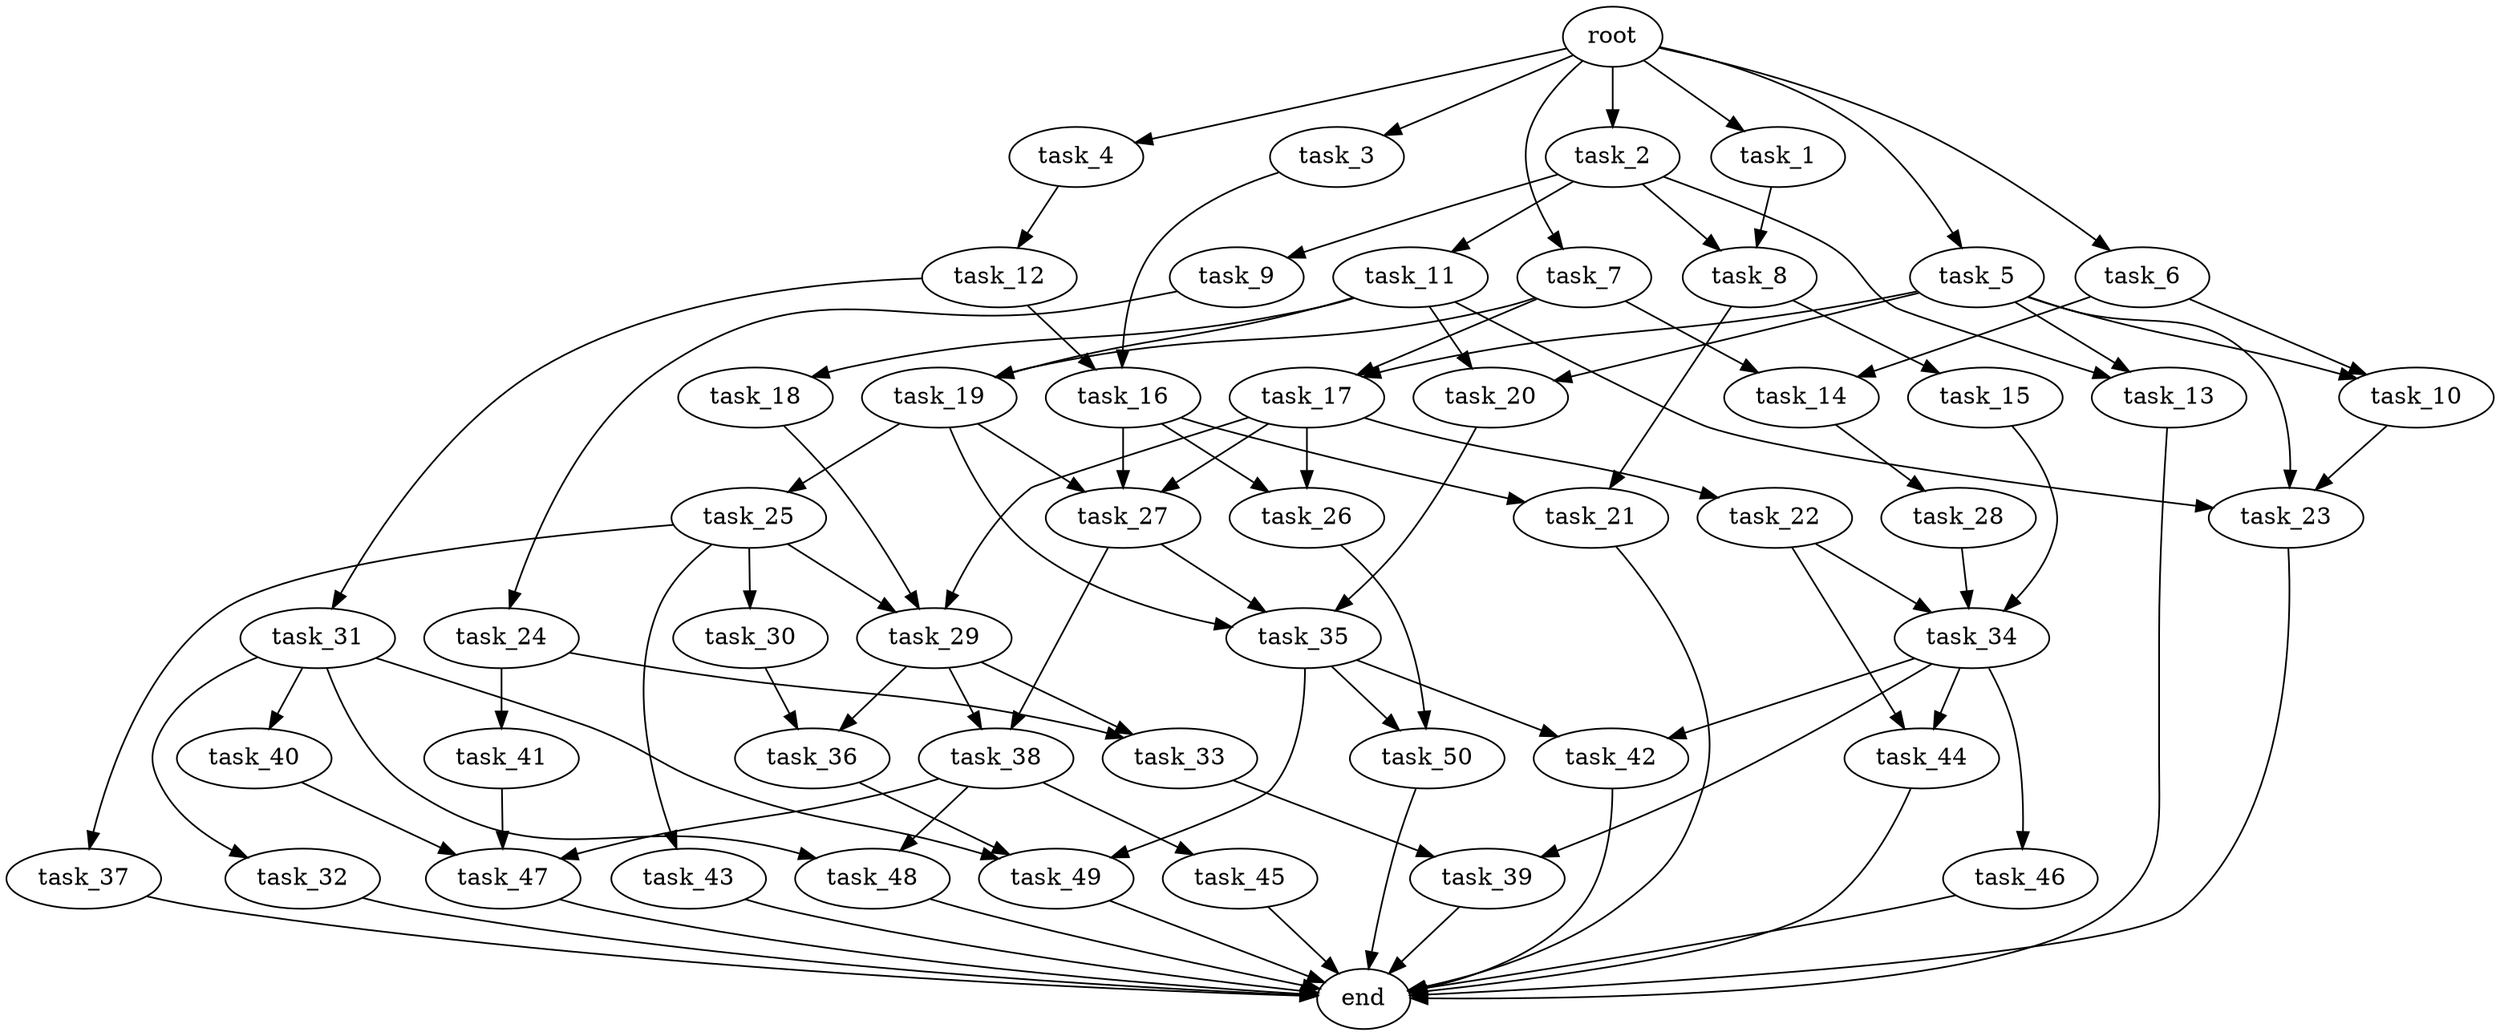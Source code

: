 digraph G {
  root [size="0.000000e+00"];
  task_1 [size="2.834902e+09"];
  task_2 [size="8.277633e+08"];
  task_3 [size="1.263463e+09"];
  task_4 [size="2.820756e+09"];
  task_5 [size="7.998699e+09"];
  task_6 [size="1.796973e+09"];
  task_7 [size="4.250426e+09"];
  task_8 [size="3.514549e+09"];
  task_9 [size="8.559082e+09"];
  task_10 [size="1.756163e+09"];
  task_11 [size="2.013262e+09"];
  task_12 [size="8.653927e+08"];
  task_13 [size="4.138808e+09"];
  task_14 [size="3.558673e+09"];
  task_15 [size="5.102415e+09"];
  task_16 [size="4.185781e+09"];
  task_17 [size="1.456312e+09"];
  task_18 [size="4.537438e+09"];
  task_19 [size="3.318237e+09"];
  task_20 [size="1.498762e+09"];
  task_21 [size="4.569571e+09"];
  task_22 [size="1.389320e+09"];
  task_23 [size="5.423353e+08"];
  task_24 [size="2.420301e+09"];
  task_25 [size="6.290938e+09"];
  task_26 [size="4.731220e+09"];
  task_27 [size="5.753732e+08"];
  task_28 [size="4.547491e+09"];
  task_29 [size="3.141541e+09"];
  task_30 [size="7.815527e+07"];
  task_31 [size="8.892704e+09"];
  task_32 [size="3.563111e+09"];
  task_33 [size="7.483515e+09"];
  task_34 [size="8.419951e+09"];
  task_35 [size="6.852162e+09"];
  task_36 [size="4.366797e+09"];
  task_37 [size="4.874795e+09"];
  task_38 [size="4.263233e+09"];
  task_39 [size="2.840097e+07"];
  task_40 [size="4.624141e+09"];
  task_41 [size="7.610773e+08"];
  task_42 [size="7.109090e+08"];
  task_43 [size="1.779129e+09"];
  task_44 [size="6.978545e+09"];
  task_45 [size="9.140044e+08"];
  task_46 [size="3.831332e+09"];
  task_47 [size="8.695135e+09"];
  task_48 [size="5.988684e+09"];
  task_49 [size="8.102119e+09"];
  task_50 [size="9.718416e+09"];
  end [size="0.000000e+00"];

  root -> task_1 [size="1.000000e-12"];
  root -> task_2 [size="1.000000e-12"];
  root -> task_3 [size="1.000000e-12"];
  root -> task_4 [size="1.000000e-12"];
  root -> task_5 [size="1.000000e-12"];
  root -> task_6 [size="1.000000e-12"];
  root -> task_7 [size="1.000000e-12"];
  task_1 -> task_8 [size="1.757274e+08"];
  task_2 -> task_8 [size="1.757274e+08"];
  task_2 -> task_9 [size="8.559082e+08"];
  task_2 -> task_11 [size="2.013262e+08"];
  task_2 -> task_13 [size="2.069404e+08"];
  task_3 -> task_16 [size="2.092890e+08"];
  task_4 -> task_12 [size="8.653927e+07"];
  task_5 -> task_10 [size="8.780813e+07"];
  task_5 -> task_13 [size="2.069404e+08"];
  task_5 -> task_17 [size="7.281561e+07"];
  task_5 -> task_20 [size="7.493808e+07"];
  task_5 -> task_23 [size="1.807784e+07"];
  task_6 -> task_10 [size="8.780813e+07"];
  task_6 -> task_14 [size="1.779336e+08"];
  task_7 -> task_14 [size="1.779336e+08"];
  task_7 -> task_17 [size="7.281561e+07"];
  task_7 -> task_19 [size="1.659118e+08"];
  task_8 -> task_15 [size="5.102415e+08"];
  task_8 -> task_21 [size="2.284786e+08"];
  task_9 -> task_24 [size="2.420301e+08"];
  task_10 -> task_23 [size="1.807784e+07"];
  task_11 -> task_18 [size="4.537438e+08"];
  task_11 -> task_19 [size="1.659118e+08"];
  task_11 -> task_20 [size="7.493808e+07"];
  task_11 -> task_23 [size="1.807784e+07"];
  task_12 -> task_16 [size="2.092890e+08"];
  task_12 -> task_31 [size="8.892704e+08"];
  task_13 -> end [size="1.000000e-12"];
  task_14 -> task_28 [size="4.547491e+08"];
  task_15 -> task_34 [size="2.806650e+08"];
  task_16 -> task_21 [size="2.284786e+08"];
  task_16 -> task_26 [size="2.365610e+08"];
  task_16 -> task_27 [size="1.917911e+07"];
  task_17 -> task_22 [size="1.389320e+08"];
  task_17 -> task_26 [size="2.365610e+08"];
  task_17 -> task_27 [size="1.917911e+07"];
  task_17 -> task_29 [size="1.047180e+08"];
  task_18 -> task_29 [size="1.047180e+08"];
  task_19 -> task_25 [size="6.290938e+08"];
  task_19 -> task_27 [size="1.917911e+07"];
  task_19 -> task_35 [size="2.284054e+08"];
  task_20 -> task_35 [size="2.284054e+08"];
  task_21 -> end [size="1.000000e-12"];
  task_22 -> task_34 [size="2.806650e+08"];
  task_22 -> task_44 [size="3.489272e+08"];
  task_23 -> end [size="1.000000e-12"];
  task_24 -> task_33 [size="3.741757e+08"];
  task_24 -> task_41 [size="7.610773e+07"];
  task_25 -> task_29 [size="1.047180e+08"];
  task_25 -> task_30 [size="7.815527e+06"];
  task_25 -> task_37 [size="4.874795e+08"];
  task_25 -> task_43 [size="1.779129e+08"];
  task_26 -> task_50 [size="4.859208e+08"];
  task_27 -> task_35 [size="2.284054e+08"];
  task_27 -> task_38 [size="2.131617e+08"];
  task_28 -> task_34 [size="2.806650e+08"];
  task_29 -> task_33 [size="3.741757e+08"];
  task_29 -> task_36 [size="2.183398e+08"];
  task_29 -> task_38 [size="2.131617e+08"];
  task_30 -> task_36 [size="2.183398e+08"];
  task_31 -> task_32 [size="3.563111e+08"];
  task_31 -> task_40 [size="4.624141e+08"];
  task_31 -> task_48 [size="2.994342e+08"];
  task_31 -> task_49 [size="2.700706e+08"];
  task_32 -> end [size="1.000000e-12"];
  task_33 -> task_39 [size="1.420048e+06"];
  task_34 -> task_39 [size="1.420048e+06"];
  task_34 -> task_42 [size="3.554545e+07"];
  task_34 -> task_44 [size="3.489272e+08"];
  task_34 -> task_46 [size="3.831332e+08"];
  task_35 -> task_42 [size="3.554545e+07"];
  task_35 -> task_49 [size="2.700706e+08"];
  task_35 -> task_50 [size="4.859208e+08"];
  task_36 -> task_49 [size="2.700706e+08"];
  task_37 -> end [size="1.000000e-12"];
  task_38 -> task_45 [size="9.140044e+07"];
  task_38 -> task_47 [size="2.898378e+08"];
  task_38 -> task_48 [size="2.994342e+08"];
  task_39 -> end [size="1.000000e-12"];
  task_40 -> task_47 [size="2.898378e+08"];
  task_41 -> task_47 [size="2.898378e+08"];
  task_42 -> end [size="1.000000e-12"];
  task_43 -> end [size="1.000000e-12"];
  task_44 -> end [size="1.000000e-12"];
  task_45 -> end [size="1.000000e-12"];
  task_46 -> end [size="1.000000e-12"];
  task_47 -> end [size="1.000000e-12"];
  task_48 -> end [size="1.000000e-12"];
  task_49 -> end [size="1.000000e-12"];
  task_50 -> end [size="1.000000e-12"];
}
